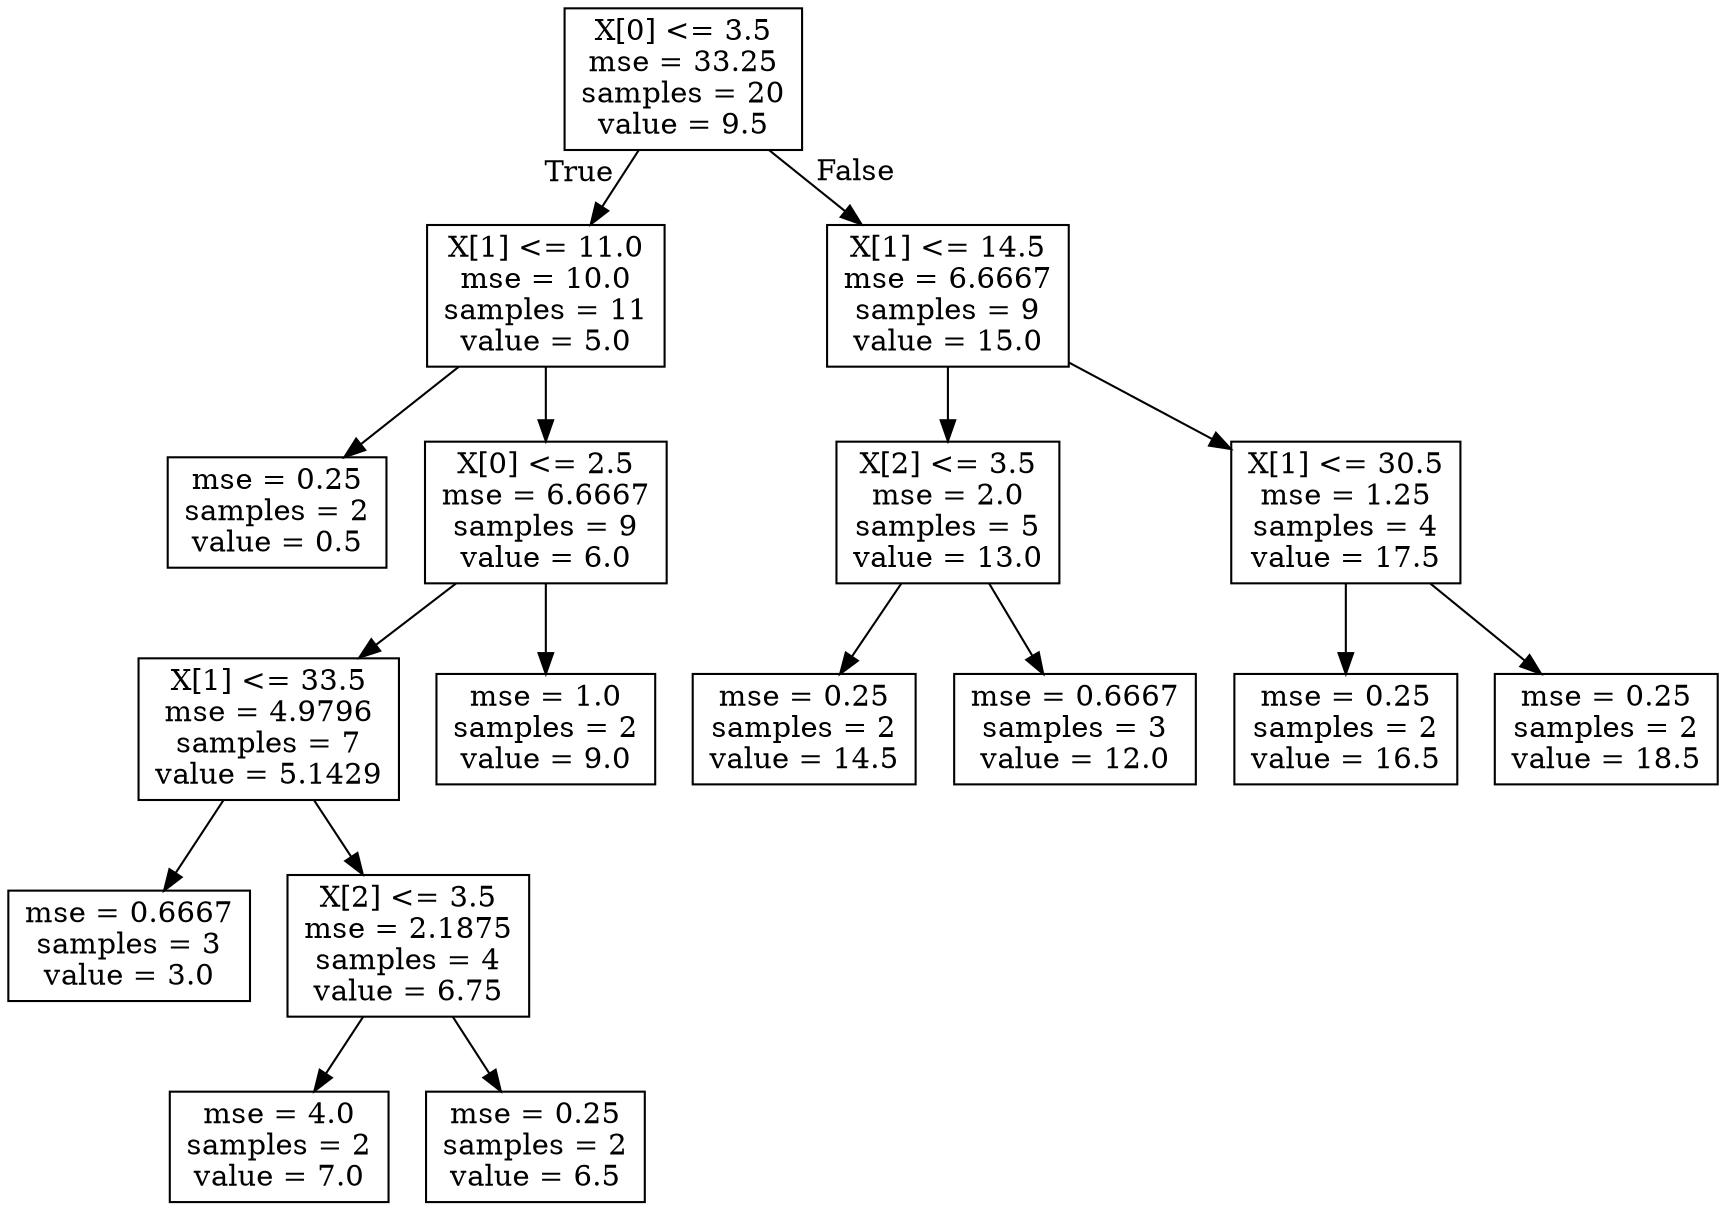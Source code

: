 digraph Tree {
node [shape=box] ;
0 [label="X[0] <= 3.5\nmse = 33.25\nsamples = 20\nvalue = 9.5"] ;
1 [label="X[1] <= 11.0\nmse = 10.0\nsamples = 11\nvalue = 5.0"] ;
0 -> 1 [labeldistance=2.5, labelangle=45, headlabel="True"] ;
2 [label="mse = 0.25\nsamples = 2\nvalue = 0.5"] ;
1 -> 2 ;
3 [label="X[0] <= 2.5\nmse = 6.6667\nsamples = 9\nvalue = 6.0"] ;
1 -> 3 ;
4 [label="X[1] <= 33.5\nmse = 4.9796\nsamples = 7\nvalue = 5.1429"] ;
3 -> 4 ;
5 [label="mse = 0.6667\nsamples = 3\nvalue = 3.0"] ;
4 -> 5 ;
6 [label="X[2] <= 3.5\nmse = 2.1875\nsamples = 4\nvalue = 6.75"] ;
4 -> 6 ;
7 [label="mse = 4.0\nsamples = 2\nvalue = 7.0"] ;
6 -> 7 ;
8 [label="mse = 0.25\nsamples = 2\nvalue = 6.5"] ;
6 -> 8 ;
9 [label="mse = 1.0\nsamples = 2\nvalue = 9.0"] ;
3 -> 9 ;
10 [label="X[1] <= 14.5\nmse = 6.6667\nsamples = 9\nvalue = 15.0"] ;
0 -> 10 [labeldistance=2.5, labelangle=-45, headlabel="False"] ;
11 [label="X[2] <= 3.5\nmse = 2.0\nsamples = 5\nvalue = 13.0"] ;
10 -> 11 ;
12 [label="mse = 0.25\nsamples = 2\nvalue = 14.5"] ;
11 -> 12 ;
13 [label="mse = 0.6667\nsamples = 3\nvalue = 12.0"] ;
11 -> 13 ;
14 [label="X[1] <= 30.5\nmse = 1.25\nsamples = 4\nvalue = 17.5"] ;
10 -> 14 ;
15 [label="mse = 0.25\nsamples = 2\nvalue = 16.5"] ;
14 -> 15 ;
16 [label="mse = 0.25\nsamples = 2\nvalue = 18.5"] ;
14 -> 16 ;
}